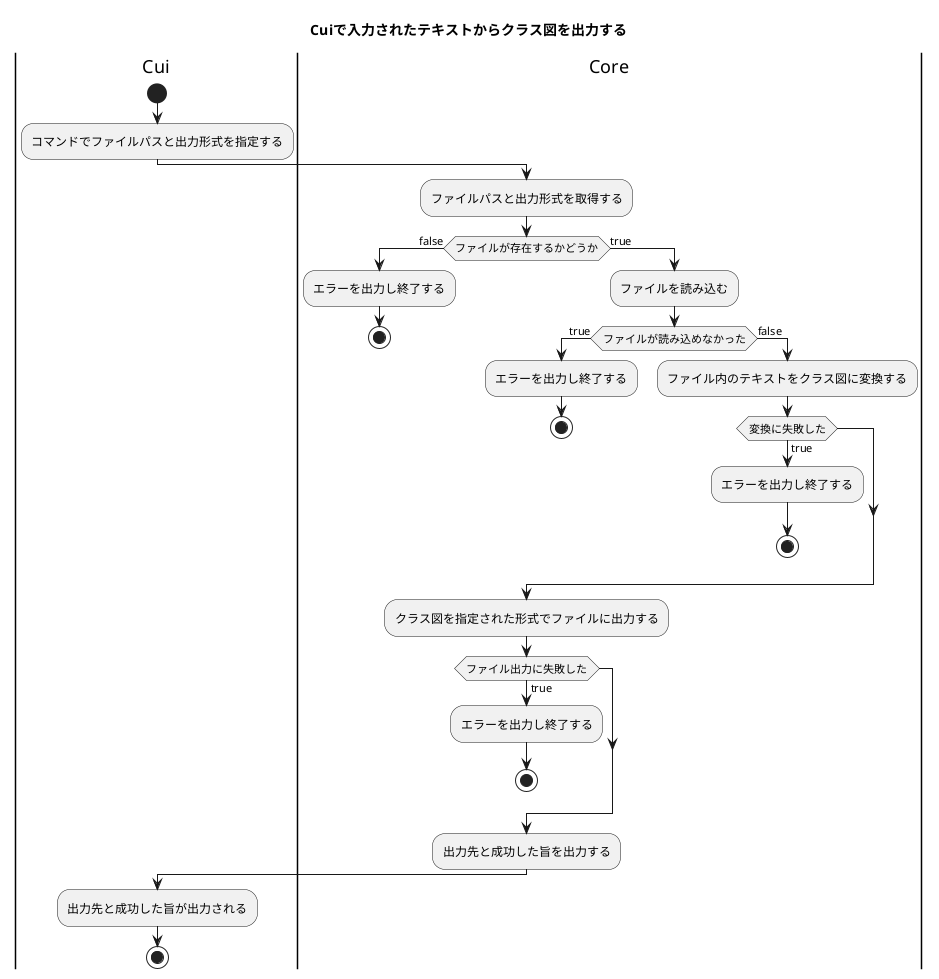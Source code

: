@startuml

title Cuiで入力されたテキストからクラス図を出力する

|Cui|
start
:コマンドでファイルパスと出力形式を指定する;
|Core|
:ファイルパスと出力形式を取得する;
if (ファイルが存在するかどうか) then (false)
  :エラーを出力し終了する;
  stop
else (true)
  :ファイルを読み込む;
  if (ファイルが読み込めなかった) then (true)
    :エラーを出力し終了する;
    stop
  else (false)
    :ファイル内のテキストをクラス図に変換する;
    if (変換に失敗した) then (true)
      :エラーを出力し終了する;
      stop
    endif
  endif
endif
:クラス図を指定された形式でファイルに出力する;
if (ファイル出力に失敗した) then (true)
  :エラーを出力し終了する;
  stop
endif
:出力先と成功した旨を出力する;
|Cui|
:出力先と成功した旨が出力される;
stop

@enduml